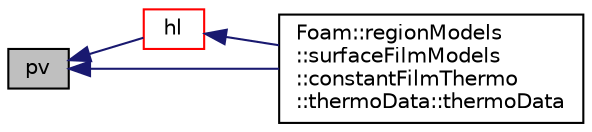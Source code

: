 digraph "pv"
{
  bgcolor="transparent";
  edge [fontname="Helvetica",fontsize="10",labelfontname="Helvetica",labelfontsize="10"];
  node [fontname="Helvetica",fontsize="10",shape=record];
  rankdir="LR";
  Node1 [label="pv",height=0.2,width=0.4,color="black", fillcolor="grey75", style="filled", fontcolor="black"];
  Node1 -> Node2 [dir="back",color="midnightblue",fontsize="10",style="solid",fontname="Helvetica"];
  Node2 [label="hl",height=0.2,width=0.4,color="red",URL="$a00367.html#a7154c604f3de90da13aa951d64eb40ff",tooltip="Return latent heat [J/kg]. "];
  Node2 -> Node3 [dir="back",color="midnightblue",fontsize="10",style="solid",fontname="Helvetica"];
  Node3 [label="Foam::regionModels\l::surfaceFilmModels\l::constantFilmThermo\l::thermoData::thermoData",height=0.2,width=0.4,color="black",URL="$a02666.html#a2acaf05d6f8f3923172d95b93767b96e"];
  Node1 -> Node3 [dir="back",color="midnightblue",fontsize="10",style="solid",fontname="Helvetica"];
}
